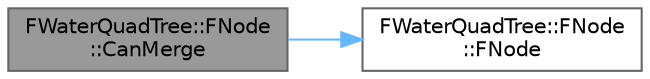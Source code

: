 digraph "FWaterQuadTree::FNode::CanMerge"
{
 // INTERACTIVE_SVG=YES
 // LATEX_PDF_SIZE
  bgcolor="transparent";
  edge [fontname=Helvetica,fontsize=10,labelfontname=Helvetica,labelfontsize=10];
  node [fontname=Helvetica,fontsize=10,shape=box,height=0.2,width=0.4];
  rankdir="LR";
  Node1 [id="Node000001",label="FWaterQuadTree::FNode\l::CanMerge",height=0.2,width=0.4,color="gray40", fillcolor="grey60", style="filled", fontcolor="black",tooltip="Check if all conditions are met to potentially allow this and another node to render as one."];
  Node1 -> Node2 [id="edge1_Node000001_Node000002",color="steelblue1",style="solid",tooltip=" "];
  Node2 [id="Node000002",label="FWaterQuadTree::FNode\l::FNode",height=0.2,width=0.4,color="grey40", fillcolor="white", style="filled",URL="$db/d70/structFWaterQuadTree_1_1FNode.html#a156c6d4d11c9749562d5a51469c0cbfe",tooltip=" "];
}
